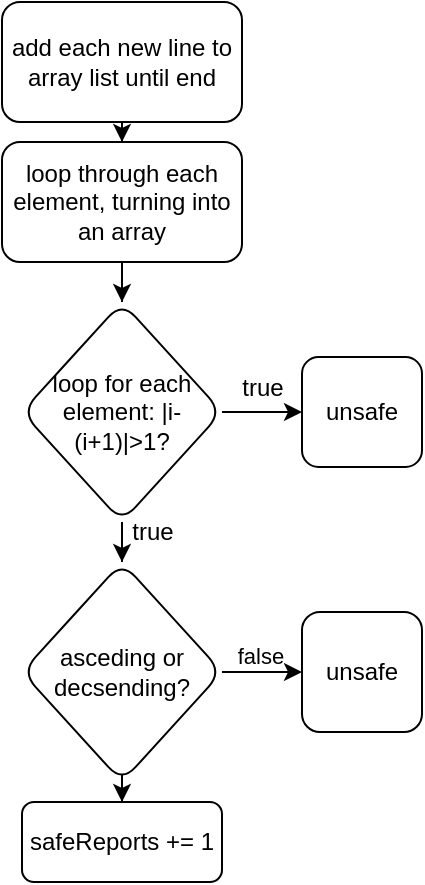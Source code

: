 <mxfile version="22.1.22" type="embed">
  <diagram id="rJtZXULgiNmsaoFIVNto" name="Page-1">
    <mxGraphModel dx="391" dy="393" grid="1" gridSize="10" guides="1" tooltips="1" connect="1" arrows="1" fold="1" page="1" pageScale="1" pageWidth="850" pageHeight="1100" math="0" shadow="0">
      <root>
        <mxCell id="0" />
        <mxCell id="1" parent="0" />
        <mxCell id="8" value="" style="edgeStyle=orthogonalEdgeStyle;rounded=0;orthogonalLoop=1;jettySize=auto;html=1;" edge="1" parent="1" source="2" target="7">
          <mxGeometry relative="1" as="geometry" />
        </mxCell>
        <mxCell id="2" value="add each new line to array list until end" style="rounded=1;whiteSpace=wrap;html=1;" vertex="1" parent="1">
          <mxGeometry x="330" y="20" width="120" height="60" as="geometry" />
        </mxCell>
        <mxCell id="10" value="" style="edgeStyle=orthogonalEdgeStyle;rounded=0;orthogonalLoop=1;jettySize=auto;html=1;" edge="1" parent="1" source="7" target="9">
          <mxGeometry relative="1" as="geometry" />
        </mxCell>
        <mxCell id="7" value="loop through each element, turning into an array" style="whiteSpace=wrap;html=1;rounded=1;" vertex="1" parent="1">
          <mxGeometry x="330" y="90" width="120" height="60" as="geometry" />
        </mxCell>
        <mxCell id="12" value="" style="edgeStyle=orthogonalEdgeStyle;rounded=0;orthogonalLoop=1;jettySize=auto;html=1;" edge="1" parent="1" source="9" target="11">
          <mxGeometry relative="1" as="geometry" />
        </mxCell>
        <mxCell id="15" value="" style="edgeStyle=orthogonalEdgeStyle;rounded=0;orthogonalLoop=1;jettySize=auto;html=1;" edge="1" parent="1" source="9" target="14">
          <mxGeometry relative="1" as="geometry" />
        </mxCell>
        <mxCell id="9" value="loop for each element: |i-(i+1)|&amp;gt;1?" style="rhombus;whiteSpace=wrap;html=1;rounded=1;" vertex="1" parent="1">
          <mxGeometry x="340" y="170" width="100" height="110" as="geometry" />
        </mxCell>
        <mxCell id="11" value="unsafe" style="whiteSpace=wrap;html=1;rounded=1;" vertex="1" parent="1">
          <mxGeometry x="480" y="197.5" width="60" height="55" as="geometry" />
        </mxCell>
        <mxCell id="13" value="true" style="text;html=1;align=center;verticalAlign=middle;resizable=0;points=[];autosize=1;strokeColor=none;fillColor=none;" vertex="1" parent="1">
          <mxGeometry x="440" y="198" width="40" height="30" as="geometry" />
        </mxCell>
        <mxCell id="17" value="" style="edgeStyle=orthogonalEdgeStyle;rounded=0;orthogonalLoop=1;jettySize=auto;html=1;" edge="1" parent="1" source="14" target="16">
          <mxGeometry relative="1" as="geometry" />
        </mxCell>
        <mxCell id="18" value="false" style="edgeLabel;html=1;align=center;verticalAlign=middle;resizable=0;points=[];" vertex="1" connectable="0" parent="17">
          <mxGeometry x="-0.05" y="8" relative="1" as="geometry">
            <mxPoint as="offset" />
          </mxGeometry>
        </mxCell>
        <mxCell id="21" value="" style="edgeStyle=orthogonalEdgeStyle;rounded=0;orthogonalLoop=1;jettySize=auto;html=1;" edge="1" parent="1" source="14" target="20">
          <mxGeometry relative="1" as="geometry" />
        </mxCell>
        <mxCell id="14" value="asceding or decsending?" style="rhombus;whiteSpace=wrap;html=1;rounded=1;" vertex="1" parent="1">
          <mxGeometry x="340" y="300" width="100" height="110" as="geometry" />
        </mxCell>
        <mxCell id="16" value="unsafe" style="rounded=1;whiteSpace=wrap;html=1;" vertex="1" parent="1">
          <mxGeometry x="480" y="325" width="60" height="60" as="geometry" />
        </mxCell>
        <mxCell id="19" value="true" style="text;html=1;align=center;verticalAlign=middle;resizable=0;points=[];autosize=1;strokeColor=none;fillColor=none;" vertex="1" parent="1">
          <mxGeometry x="385" y="270" width="40" height="30" as="geometry" />
        </mxCell>
        <mxCell id="20" value="safeReports += 1" style="whiteSpace=wrap;html=1;rounded=1;" vertex="1" parent="1">
          <mxGeometry x="340" y="420" width="100" height="40" as="geometry" />
        </mxCell>
      </root>
    </mxGraphModel>
  </diagram>
</mxfile>
